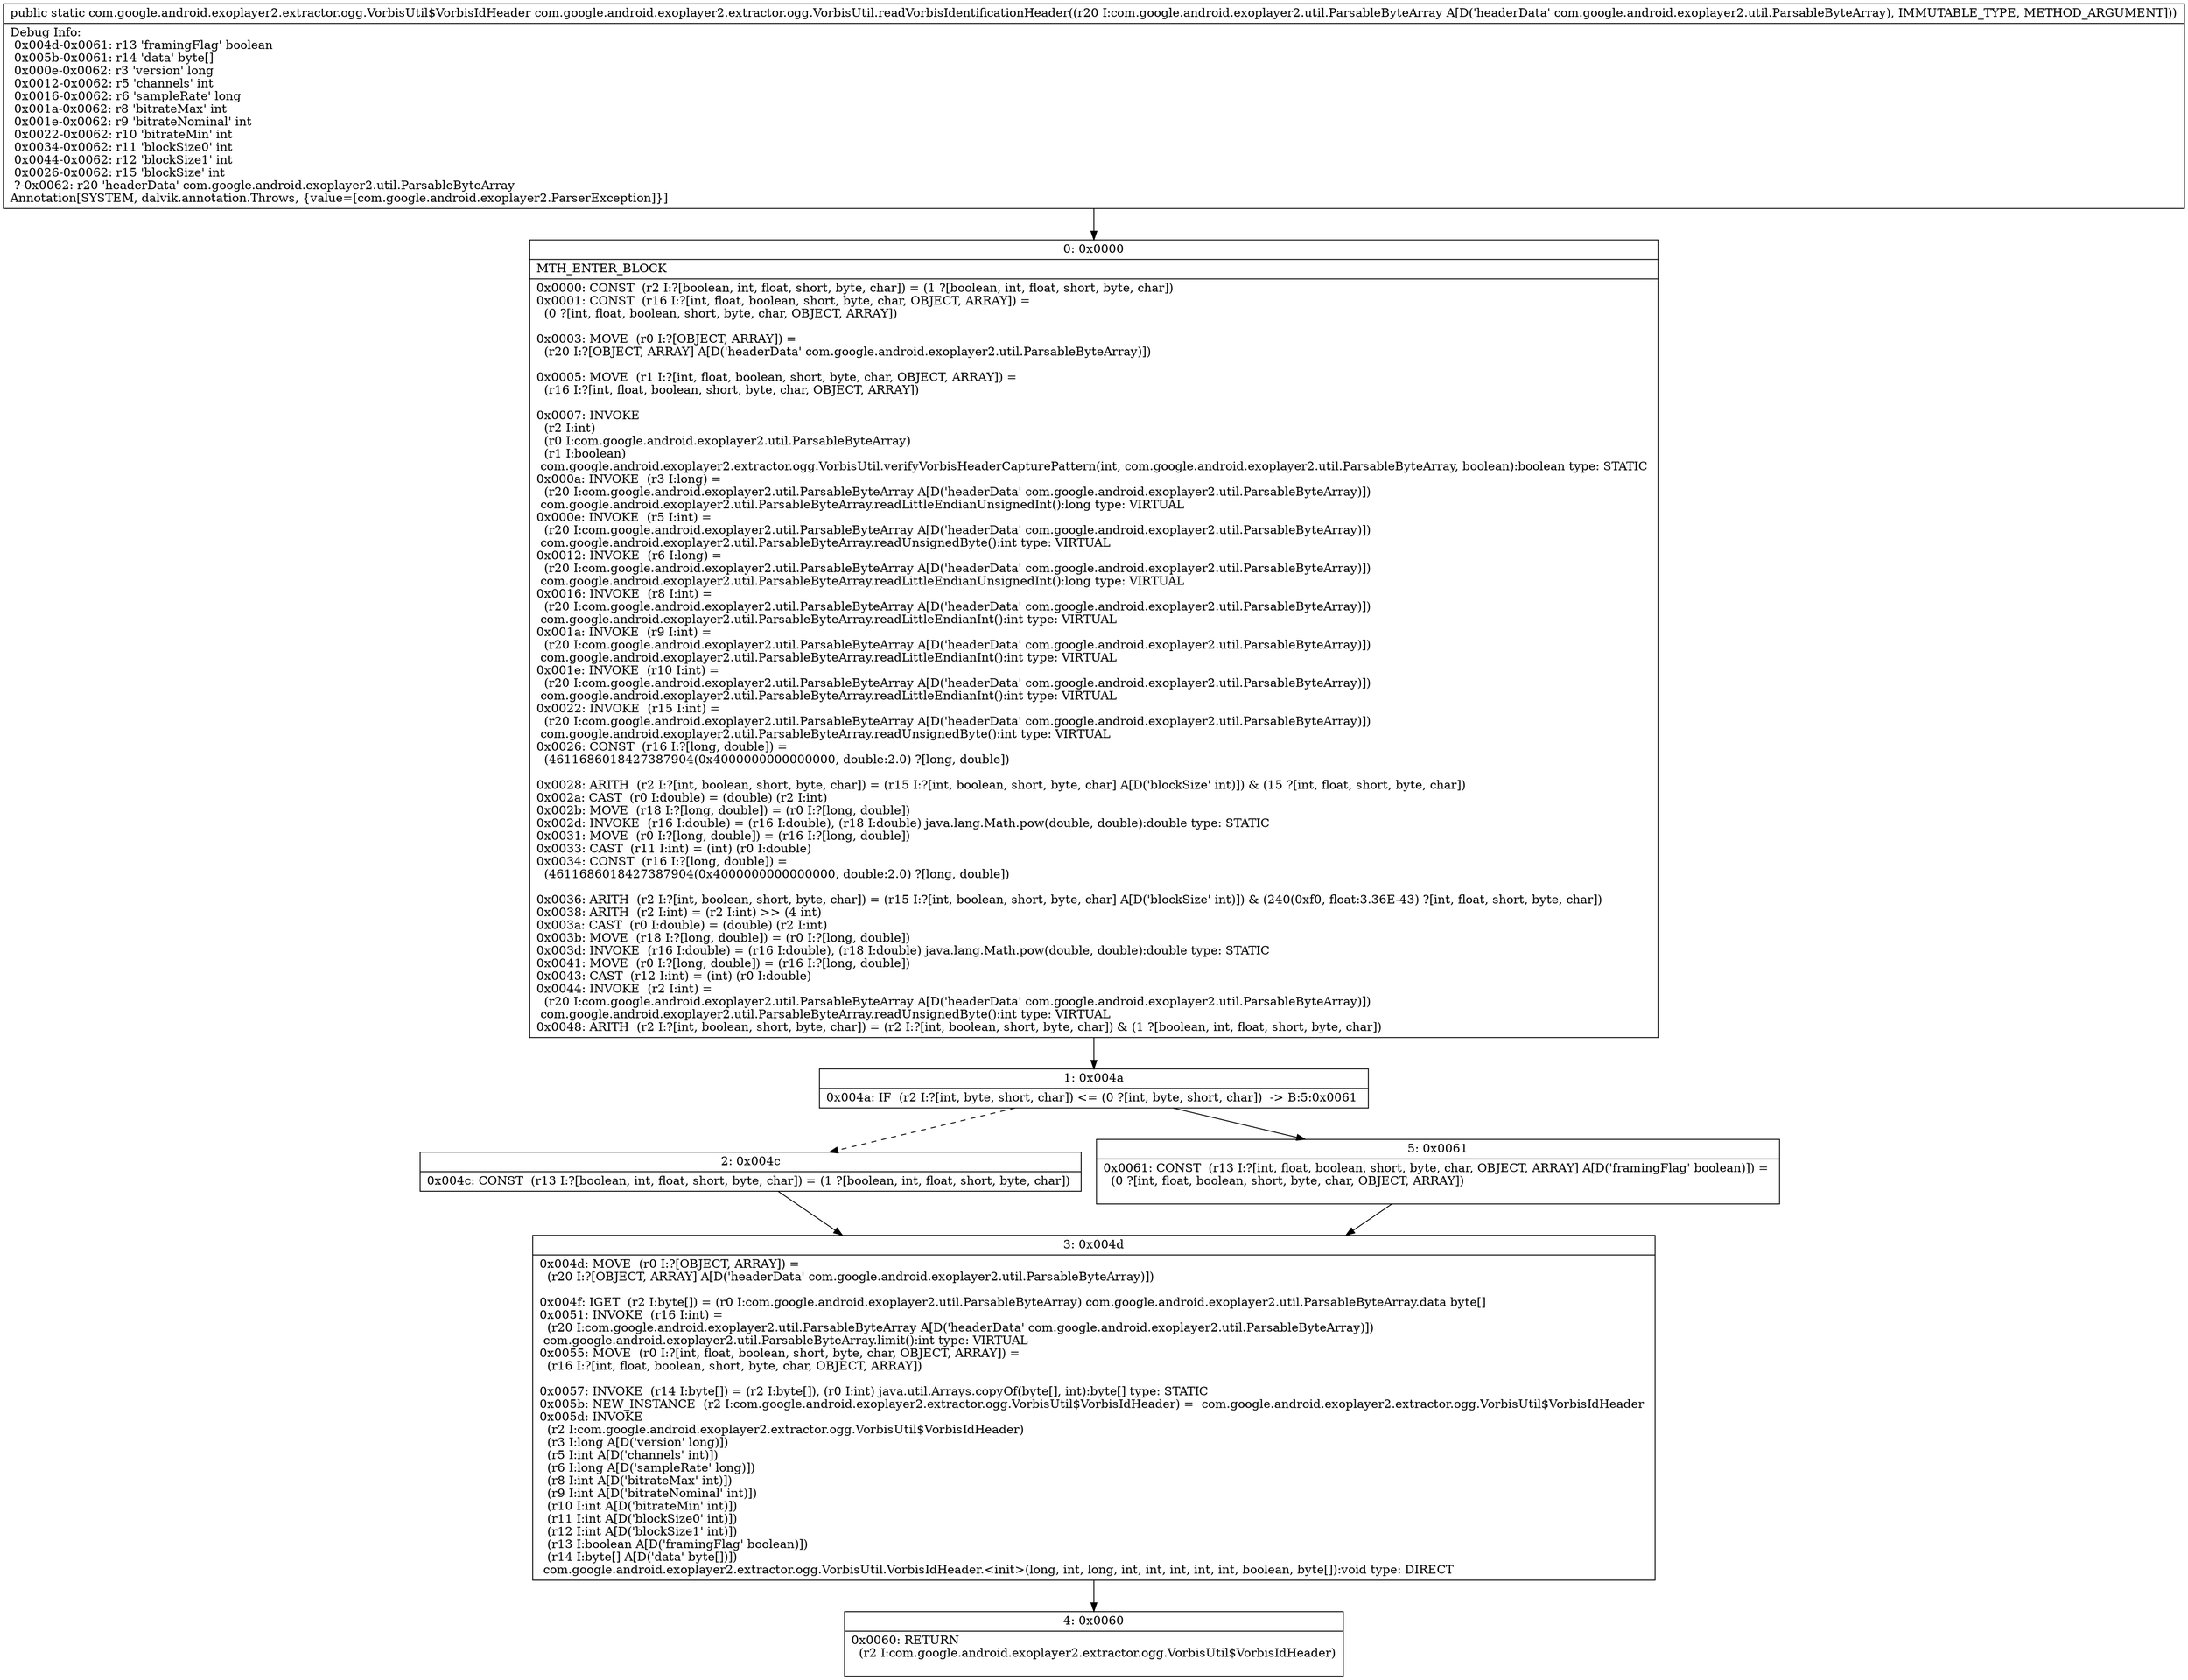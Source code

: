 digraph "CFG forcom.google.android.exoplayer2.extractor.ogg.VorbisUtil.readVorbisIdentificationHeader(Lcom\/google\/android\/exoplayer2\/util\/ParsableByteArray;)Lcom\/google\/android\/exoplayer2\/extractor\/ogg\/VorbisUtil$VorbisIdHeader;" {
Node_0 [shape=record,label="{0\:\ 0x0000|MTH_ENTER_BLOCK\l|0x0000: CONST  (r2 I:?[boolean, int, float, short, byte, char]) = (1 ?[boolean, int, float, short, byte, char]) \l0x0001: CONST  (r16 I:?[int, float, boolean, short, byte, char, OBJECT, ARRAY]) = \l  (0 ?[int, float, boolean, short, byte, char, OBJECT, ARRAY])\l \l0x0003: MOVE  (r0 I:?[OBJECT, ARRAY]) = \l  (r20 I:?[OBJECT, ARRAY] A[D('headerData' com.google.android.exoplayer2.util.ParsableByteArray)])\l \l0x0005: MOVE  (r1 I:?[int, float, boolean, short, byte, char, OBJECT, ARRAY]) = \l  (r16 I:?[int, float, boolean, short, byte, char, OBJECT, ARRAY])\l \l0x0007: INVOKE  \l  (r2 I:int)\l  (r0 I:com.google.android.exoplayer2.util.ParsableByteArray)\l  (r1 I:boolean)\l com.google.android.exoplayer2.extractor.ogg.VorbisUtil.verifyVorbisHeaderCapturePattern(int, com.google.android.exoplayer2.util.ParsableByteArray, boolean):boolean type: STATIC \l0x000a: INVOKE  (r3 I:long) = \l  (r20 I:com.google.android.exoplayer2.util.ParsableByteArray A[D('headerData' com.google.android.exoplayer2.util.ParsableByteArray)])\l com.google.android.exoplayer2.util.ParsableByteArray.readLittleEndianUnsignedInt():long type: VIRTUAL \l0x000e: INVOKE  (r5 I:int) = \l  (r20 I:com.google.android.exoplayer2.util.ParsableByteArray A[D('headerData' com.google.android.exoplayer2.util.ParsableByteArray)])\l com.google.android.exoplayer2.util.ParsableByteArray.readUnsignedByte():int type: VIRTUAL \l0x0012: INVOKE  (r6 I:long) = \l  (r20 I:com.google.android.exoplayer2.util.ParsableByteArray A[D('headerData' com.google.android.exoplayer2.util.ParsableByteArray)])\l com.google.android.exoplayer2.util.ParsableByteArray.readLittleEndianUnsignedInt():long type: VIRTUAL \l0x0016: INVOKE  (r8 I:int) = \l  (r20 I:com.google.android.exoplayer2.util.ParsableByteArray A[D('headerData' com.google.android.exoplayer2.util.ParsableByteArray)])\l com.google.android.exoplayer2.util.ParsableByteArray.readLittleEndianInt():int type: VIRTUAL \l0x001a: INVOKE  (r9 I:int) = \l  (r20 I:com.google.android.exoplayer2.util.ParsableByteArray A[D('headerData' com.google.android.exoplayer2.util.ParsableByteArray)])\l com.google.android.exoplayer2.util.ParsableByteArray.readLittleEndianInt():int type: VIRTUAL \l0x001e: INVOKE  (r10 I:int) = \l  (r20 I:com.google.android.exoplayer2.util.ParsableByteArray A[D('headerData' com.google.android.exoplayer2.util.ParsableByteArray)])\l com.google.android.exoplayer2.util.ParsableByteArray.readLittleEndianInt():int type: VIRTUAL \l0x0022: INVOKE  (r15 I:int) = \l  (r20 I:com.google.android.exoplayer2.util.ParsableByteArray A[D('headerData' com.google.android.exoplayer2.util.ParsableByteArray)])\l com.google.android.exoplayer2.util.ParsableByteArray.readUnsignedByte():int type: VIRTUAL \l0x0026: CONST  (r16 I:?[long, double]) = \l  (4611686018427387904(0x4000000000000000, double:2.0) ?[long, double])\l \l0x0028: ARITH  (r2 I:?[int, boolean, short, byte, char]) = (r15 I:?[int, boolean, short, byte, char] A[D('blockSize' int)]) & (15 ?[int, float, short, byte, char]) \l0x002a: CAST  (r0 I:double) = (double) (r2 I:int) \l0x002b: MOVE  (r18 I:?[long, double]) = (r0 I:?[long, double]) \l0x002d: INVOKE  (r16 I:double) = (r16 I:double), (r18 I:double) java.lang.Math.pow(double, double):double type: STATIC \l0x0031: MOVE  (r0 I:?[long, double]) = (r16 I:?[long, double]) \l0x0033: CAST  (r11 I:int) = (int) (r0 I:double) \l0x0034: CONST  (r16 I:?[long, double]) = \l  (4611686018427387904(0x4000000000000000, double:2.0) ?[long, double])\l \l0x0036: ARITH  (r2 I:?[int, boolean, short, byte, char]) = (r15 I:?[int, boolean, short, byte, char] A[D('blockSize' int)]) & (240(0xf0, float:3.36E\-43) ?[int, float, short, byte, char]) \l0x0038: ARITH  (r2 I:int) = (r2 I:int) \>\> (4 int) \l0x003a: CAST  (r0 I:double) = (double) (r2 I:int) \l0x003b: MOVE  (r18 I:?[long, double]) = (r0 I:?[long, double]) \l0x003d: INVOKE  (r16 I:double) = (r16 I:double), (r18 I:double) java.lang.Math.pow(double, double):double type: STATIC \l0x0041: MOVE  (r0 I:?[long, double]) = (r16 I:?[long, double]) \l0x0043: CAST  (r12 I:int) = (int) (r0 I:double) \l0x0044: INVOKE  (r2 I:int) = \l  (r20 I:com.google.android.exoplayer2.util.ParsableByteArray A[D('headerData' com.google.android.exoplayer2.util.ParsableByteArray)])\l com.google.android.exoplayer2.util.ParsableByteArray.readUnsignedByte():int type: VIRTUAL \l0x0048: ARITH  (r2 I:?[int, boolean, short, byte, char]) = (r2 I:?[int, boolean, short, byte, char]) & (1 ?[boolean, int, float, short, byte, char]) \l}"];
Node_1 [shape=record,label="{1\:\ 0x004a|0x004a: IF  (r2 I:?[int, byte, short, char]) \<= (0 ?[int, byte, short, char])  \-\> B:5:0x0061 \l}"];
Node_2 [shape=record,label="{2\:\ 0x004c|0x004c: CONST  (r13 I:?[boolean, int, float, short, byte, char]) = (1 ?[boolean, int, float, short, byte, char]) \l}"];
Node_3 [shape=record,label="{3\:\ 0x004d|0x004d: MOVE  (r0 I:?[OBJECT, ARRAY]) = \l  (r20 I:?[OBJECT, ARRAY] A[D('headerData' com.google.android.exoplayer2.util.ParsableByteArray)])\l \l0x004f: IGET  (r2 I:byte[]) = (r0 I:com.google.android.exoplayer2.util.ParsableByteArray) com.google.android.exoplayer2.util.ParsableByteArray.data byte[] \l0x0051: INVOKE  (r16 I:int) = \l  (r20 I:com.google.android.exoplayer2.util.ParsableByteArray A[D('headerData' com.google.android.exoplayer2.util.ParsableByteArray)])\l com.google.android.exoplayer2.util.ParsableByteArray.limit():int type: VIRTUAL \l0x0055: MOVE  (r0 I:?[int, float, boolean, short, byte, char, OBJECT, ARRAY]) = \l  (r16 I:?[int, float, boolean, short, byte, char, OBJECT, ARRAY])\l \l0x0057: INVOKE  (r14 I:byte[]) = (r2 I:byte[]), (r0 I:int) java.util.Arrays.copyOf(byte[], int):byte[] type: STATIC \l0x005b: NEW_INSTANCE  (r2 I:com.google.android.exoplayer2.extractor.ogg.VorbisUtil$VorbisIdHeader) =  com.google.android.exoplayer2.extractor.ogg.VorbisUtil$VorbisIdHeader \l0x005d: INVOKE  \l  (r2 I:com.google.android.exoplayer2.extractor.ogg.VorbisUtil$VorbisIdHeader)\l  (r3 I:long A[D('version' long)])\l  (r5 I:int A[D('channels' int)])\l  (r6 I:long A[D('sampleRate' long)])\l  (r8 I:int A[D('bitrateMax' int)])\l  (r9 I:int A[D('bitrateNominal' int)])\l  (r10 I:int A[D('bitrateMin' int)])\l  (r11 I:int A[D('blockSize0' int)])\l  (r12 I:int A[D('blockSize1' int)])\l  (r13 I:boolean A[D('framingFlag' boolean)])\l  (r14 I:byte[] A[D('data' byte[])])\l com.google.android.exoplayer2.extractor.ogg.VorbisUtil.VorbisIdHeader.\<init\>(long, int, long, int, int, int, int, int, boolean, byte[]):void type: DIRECT \l}"];
Node_4 [shape=record,label="{4\:\ 0x0060|0x0060: RETURN  \l  (r2 I:com.google.android.exoplayer2.extractor.ogg.VorbisUtil$VorbisIdHeader)\l \l}"];
Node_5 [shape=record,label="{5\:\ 0x0061|0x0061: CONST  (r13 I:?[int, float, boolean, short, byte, char, OBJECT, ARRAY] A[D('framingFlag' boolean)]) = \l  (0 ?[int, float, boolean, short, byte, char, OBJECT, ARRAY])\l \l}"];
MethodNode[shape=record,label="{public static com.google.android.exoplayer2.extractor.ogg.VorbisUtil$VorbisIdHeader com.google.android.exoplayer2.extractor.ogg.VorbisUtil.readVorbisIdentificationHeader((r20 I:com.google.android.exoplayer2.util.ParsableByteArray A[D('headerData' com.google.android.exoplayer2.util.ParsableByteArray), IMMUTABLE_TYPE, METHOD_ARGUMENT]))  | Debug Info:\l  0x004d\-0x0061: r13 'framingFlag' boolean\l  0x005b\-0x0061: r14 'data' byte[]\l  0x000e\-0x0062: r3 'version' long\l  0x0012\-0x0062: r5 'channels' int\l  0x0016\-0x0062: r6 'sampleRate' long\l  0x001a\-0x0062: r8 'bitrateMax' int\l  0x001e\-0x0062: r9 'bitrateNominal' int\l  0x0022\-0x0062: r10 'bitrateMin' int\l  0x0034\-0x0062: r11 'blockSize0' int\l  0x0044\-0x0062: r12 'blockSize1' int\l  0x0026\-0x0062: r15 'blockSize' int\l  ?\-0x0062: r20 'headerData' com.google.android.exoplayer2.util.ParsableByteArray\lAnnotation[SYSTEM, dalvik.annotation.Throws, \{value=[com.google.android.exoplayer2.ParserException]\}]\l}"];
MethodNode -> Node_0;
Node_0 -> Node_1;
Node_1 -> Node_2[style=dashed];
Node_1 -> Node_5;
Node_2 -> Node_3;
Node_3 -> Node_4;
Node_5 -> Node_3;
}

